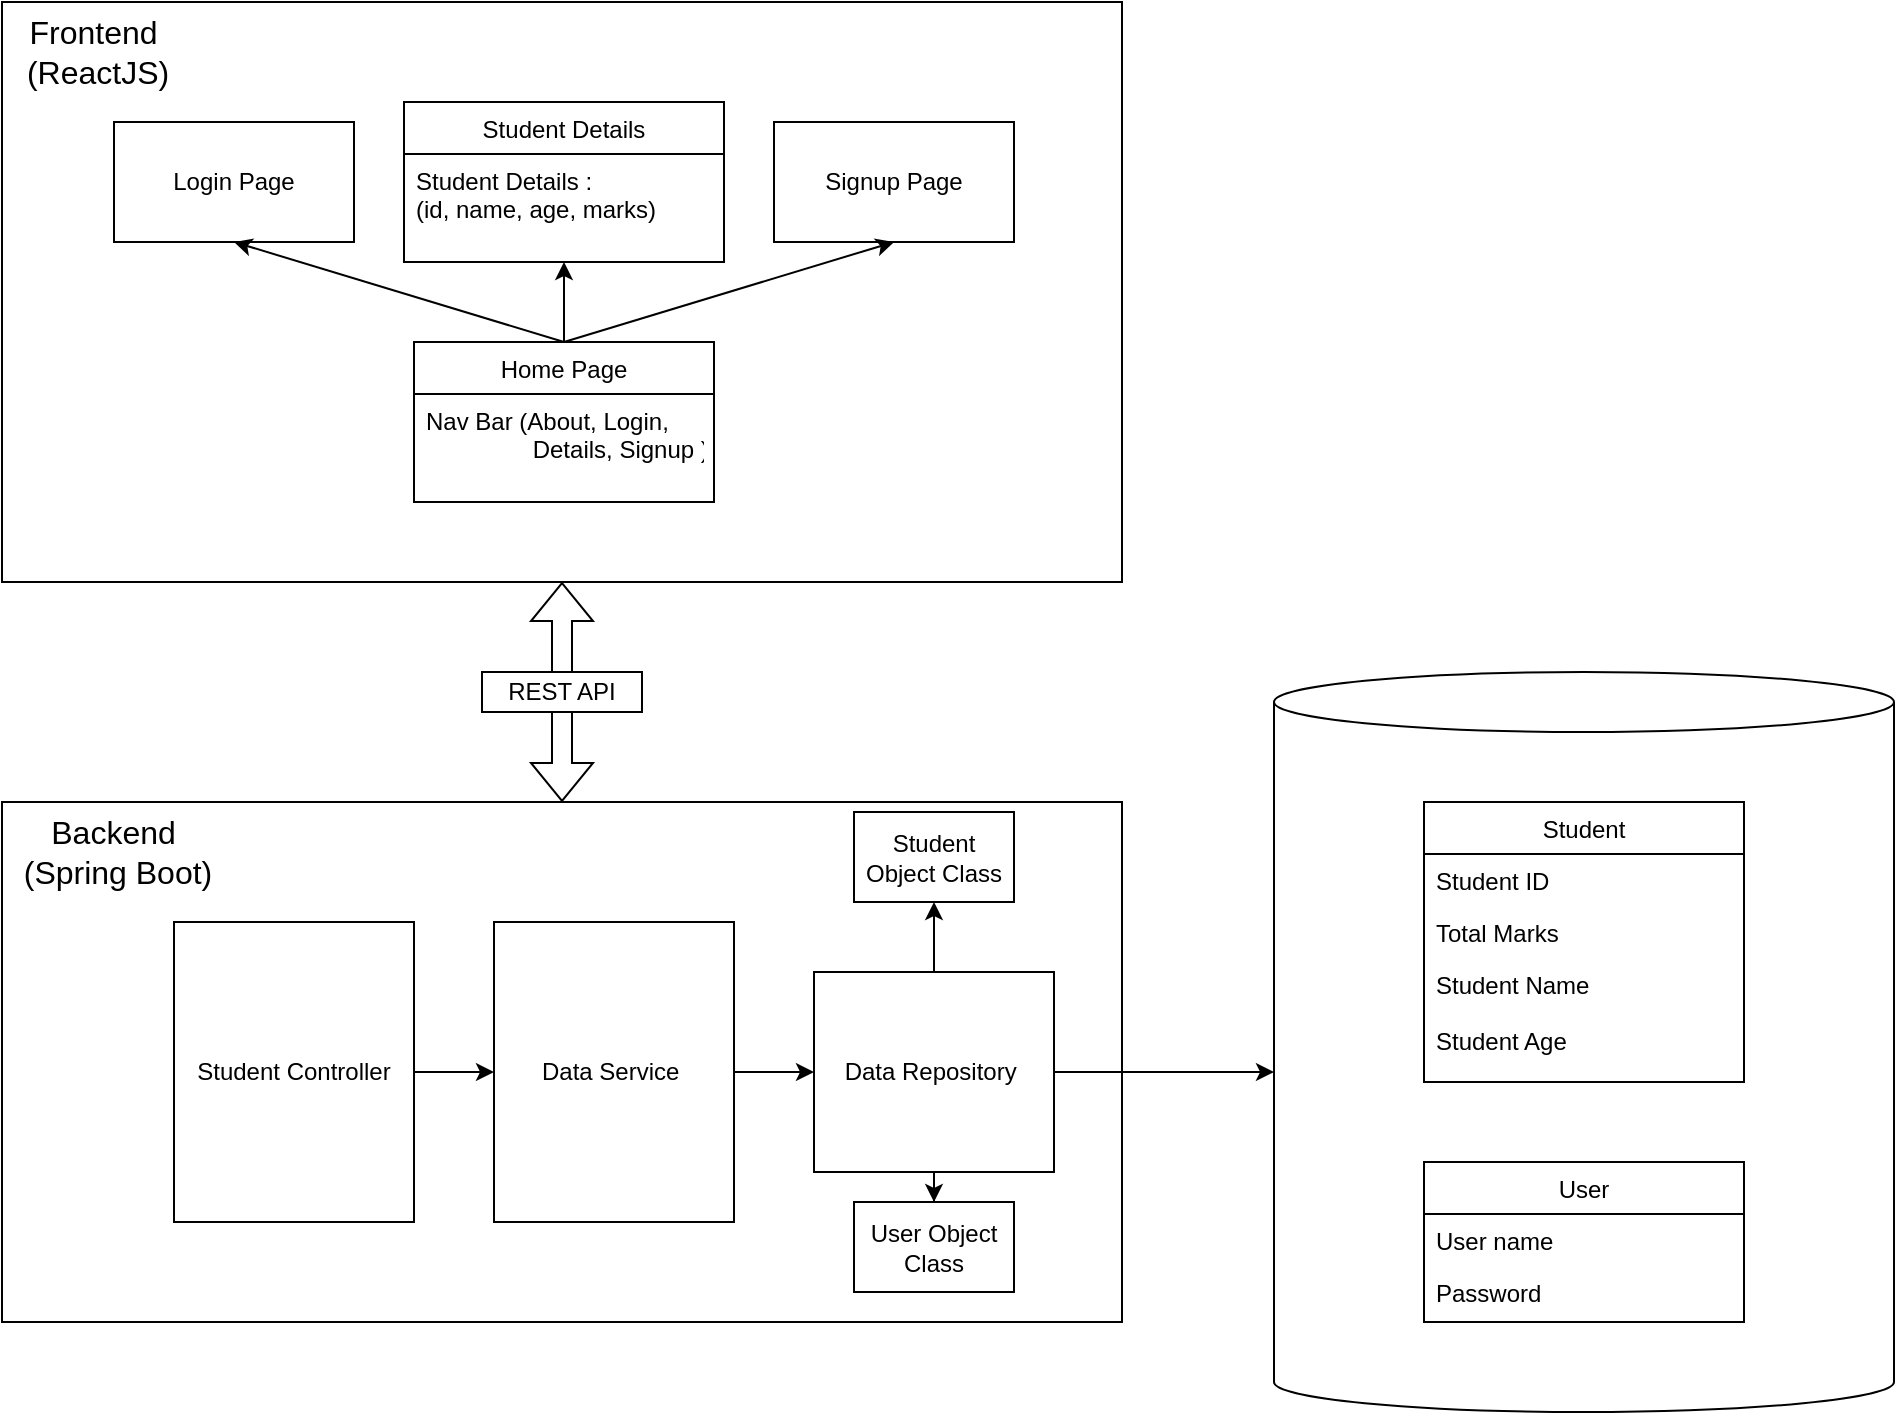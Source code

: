 <mxfile version="24.7.14">
  <diagram id="C5RBs43oDa-KdzZeNtuy" name="Page-1">
    <mxGraphModel dx="1467" dy="1892" grid="1" gridSize="10" guides="1" tooltips="1" connect="1" arrows="1" fold="1" page="1" pageScale="1" pageWidth="827" pageHeight="1169" math="0" shadow="0">
      <root>
        <mxCell id="WIyWlLk6GJQsqaUBKTNV-0" />
        <mxCell id="WIyWlLk6GJQsqaUBKTNV-1" parent="WIyWlLk6GJQsqaUBKTNV-0" />
        <mxCell id="KbAVaOLCOC8fgSEtVhAz-41" value="" style="shape=cylinder3;whiteSpace=wrap;html=1;boundedLbl=1;backgroundOutline=1;size=15;" vertex="1" parent="WIyWlLk6GJQsqaUBKTNV-1">
          <mxGeometry x="770" y="305" width="310" height="370" as="geometry" />
        </mxCell>
        <mxCell id="KbAVaOLCOC8fgSEtVhAz-26" value="" style="rounded=0;whiteSpace=wrap;html=1;" vertex="1" parent="WIyWlLk6GJQsqaUBKTNV-1">
          <mxGeometry x="134" y="-30" width="560" height="290" as="geometry" />
        </mxCell>
        <mxCell id="zkfFHV4jXpPFQw0GAbJ--6" value="Student" style="swimlane;fontStyle=0;align=center;verticalAlign=top;childLayout=stackLayout;horizontal=1;startSize=26;horizontalStack=0;resizeParent=1;resizeLast=0;collapsible=1;marginBottom=0;rounded=0;shadow=0;strokeWidth=1;movable=1;resizable=1;rotatable=1;deletable=1;editable=1;locked=0;connectable=1;" parent="WIyWlLk6GJQsqaUBKTNV-1" vertex="1">
          <mxGeometry x="845" y="370" width="160" height="140" as="geometry">
            <mxRectangle x="130" y="380" width="160" height="26" as="alternateBounds" />
          </mxGeometry>
        </mxCell>
        <mxCell id="zkfFHV4jXpPFQw0GAbJ--7" value="Student ID    " style="text;align=left;verticalAlign=top;spacingLeft=4;spacingRight=4;overflow=hidden;rotatable=1;points=[[0,0.5],[1,0.5]];portConstraint=eastwest;movable=1;resizable=1;deletable=1;editable=1;locked=0;connectable=1;" parent="zkfFHV4jXpPFQw0GAbJ--6" vertex="1">
          <mxGeometry y="26" width="160" height="26" as="geometry" />
        </mxCell>
        <mxCell id="zkfFHV4jXpPFQw0GAbJ--10" value="Total Marks" style="text;align=left;verticalAlign=top;spacingLeft=4;spacingRight=4;overflow=hidden;rotatable=1;points=[[0,0.5],[1,0.5]];portConstraint=eastwest;fontStyle=0;movable=1;resizable=1;deletable=1;editable=1;locked=0;connectable=1;" parent="zkfFHV4jXpPFQw0GAbJ--6" vertex="1">
          <mxGeometry y="52" width="160" height="26" as="geometry" />
        </mxCell>
        <mxCell id="zkfFHV4jXpPFQw0GAbJ--8" value="Student Name" style="text;align=left;verticalAlign=top;spacingLeft=4;spacingRight=4;overflow=hidden;rotatable=1;points=[[0,0.5],[1,0.5]];portConstraint=eastwest;rounded=0;shadow=0;html=0;movable=1;resizable=1;deletable=1;editable=1;locked=0;connectable=1;" parent="zkfFHV4jXpPFQw0GAbJ--6" vertex="1">
          <mxGeometry y="78" width="160" height="28" as="geometry" />
        </mxCell>
        <mxCell id="KbAVaOLCOC8fgSEtVhAz-2" value="Student Age" style="text;align=left;verticalAlign=top;spacingLeft=4;spacingRight=4;overflow=hidden;rotatable=1;points=[[0,0.5],[1,0.5]];portConstraint=eastwest;rounded=0;shadow=0;html=0;movable=1;resizable=1;deletable=1;editable=1;locked=0;connectable=1;" vertex="1" parent="zkfFHV4jXpPFQw0GAbJ--6">
          <mxGeometry y="106" width="160" height="28" as="geometry" />
        </mxCell>
        <mxCell id="KbAVaOLCOC8fgSEtVhAz-4" value="Home Page" style="swimlane;fontStyle=0;align=center;verticalAlign=top;childLayout=stackLayout;horizontal=1;startSize=26;horizontalStack=0;resizeParent=1;resizeLast=0;collapsible=1;marginBottom=0;rounded=0;shadow=0;strokeWidth=1;movable=1;resizable=1;rotatable=1;deletable=1;editable=1;locked=0;connectable=1;" vertex="1" parent="WIyWlLk6GJQsqaUBKTNV-1">
          <mxGeometry x="340" y="140" width="150" height="80" as="geometry">
            <mxRectangle x="130" y="380" width="160" height="26" as="alternateBounds" />
          </mxGeometry>
        </mxCell>
        <mxCell id="KbAVaOLCOC8fgSEtVhAz-5" value="Nav Bar (About, Login, &#xa;                Details, Signup )" style="text;align=left;verticalAlign=top;spacingLeft=4;spacingRight=4;overflow=hidden;rotatable=1;points=[[0,0.5],[1,0.5]];portConstraint=eastwest;movable=1;resizable=1;deletable=1;editable=1;locked=0;connectable=1;" vertex="1" parent="KbAVaOLCOC8fgSEtVhAz-4">
          <mxGeometry y="26" width="150" height="54" as="geometry" />
        </mxCell>
        <mxCell id="KbAVaOLCOC8fgSEtVhAz-9" value="Login Page" style="rounded=0;whiteSpace=wrap;html=1;" vertex="1" parent="WIyWlLk6GJQsqaUBKTNV-1">
          <mxGeometry x="190" y="30" width="120" height="60" as="geometry" />
        </mxCell>
        <mxCell id="KbAVaOLCOC8fgSEtVhAz-10" value="Signup Page" style="rounded=0;whiteSpace=wrap;html=1;" vertex="1" parent="WIyWlLk6GJQsqaUBKTNV-1">
          <mxGeometry x="520" y="30" width="120" height="60" as="geometry" />
        </mxCell>
        <mxCell id="KbAVaOLCOC8fgSEtVhAz-16" value="" style="endArrow=classic;html=1;rounded=0;entryX=0.5;entryY=1;entryDx=0;entryDy=0;exitX=0.5;exitY=0;exitDx=0;exitDy=0;" edge="1" parent="WIyWlLk6GJQsqaUBKTNV-1" source="KbAVaOLCOC8fgSEtVhAz-4" target="KbAVaOLCOC8fgSEtVhAz-9">
          <mxGeometry width="50" height="50" relative="1" as="geometry">
            <mxPoint x="90" y="200" as="sourcePoint" />
            <mxPoint x="140" y="150" as="targetPoint" />
          </mxGeometry>
        </mxCell>
        <mxCell id="KbAVaOLCOC8fgSEtVhAz-17" value="" style="endArrow=classic;html=1;rounded=0;exitX=0.5;exitY=0;exitDx=0;exitDy=0;entryX=0.5;entryY=1;entryDx=0;entryDy=0;" edge="1" parent="WIyWlLk6GJQsqaUBKTNV-1" source="KbAVaOLCOC8fgSEtVhAz-4" target="KbAVaOLCOC8fgSEtVhAz-10">
          <mxGeometry width="50" height="50" relative="1" as="geometry">
            <mxPoint x="120" y="180" as="sourcePoint" />
            <mxPoint x="170" y="130" as="targetPoint" />
          </mxGeometry>
        </mxCell>
        <mxCell id="KbAVaOLCOC8fgSEtVhAz-19" value="Student Details" style="swimlane;fontStyle=0;align=center;verticalAlign=top;childLayout=stackLayout;horizontal=1;startSize=26;horizontalStack=0;resizeParent=1;resizeLast=0;collapsible=1;marginBottom=0;rounded=0;shadow=0;strokeWidth=1;movable=1;resizable=1;rotatable=1;deletable=1;editable=1;locked=0;connectable=1;" vertex="1" parent="WIyWlLk6GJQsqaUBKTNV-1">
          <mxGeometry x="335" y="20" width="160" height="80" as="geometry">
            <mxRectangle x="130" y="380" width="160" height="26" as="alternateBounds" />
          </mxGeometry>
        </mxCell>
        <mxCell id="KbAVaOLCOC8fgSEtVhAz-20" value="Student Details : &#xa;(id, name, age, marks)" style="text;align=left;verticalAlign=top;spacingLeft=4;spacingRight=4;overflow=hidden;rotatable=1;points=[[0,0.5],[1,0.5]];portConstraint=eastwest;movable=1;resizable=1;deletable=1;editable=1;locked=0;connectable=1;" vertex="1" parent="KbAVaOLCOC8fgSEtVhAz-19">
          <mxGeometry y="26" width="160" height="44" as="geometry" />
        </mxCell>
        <mxCell id="KbAVaOLCOC8fgSEtVhAz-24" value="" style="endArrow=classic;html=1;rounded=0;entryX=0.5;entryY=1;entryDx=0;entryDy=0;exitX=0.5;exitY=0;exitDx=0;exitDy=0;" edge="1" parent="WIyWlLk6GJQsqaUBKTNV-1" source="KbAVaOLCOC8fgSEtVhAz-4" target="KbAVaOLCOC8fgSEtVhAz-19">
          <mxGeometry width="50" height="50" relative="1" as="geometry">
            <mxPoint x="470" y="190" as="sourcePoint" />
            <mxPoint x="520" y="140" as="targetPoint" />
          </mxGeometry>
        </mxCell>
        <mxCell id="KbAVaOLCOC8fgSEtVhAz-27" value="&lt;font style=&quot;font-size: 16px;&quot;&gt;Frontend&amp;nbsp;&lt;/font&gt;&lt;div style=&quot;font-size: 16px;&quot;&gt;&lt;font style=&quot;font-size: 16px;&quot;&gt;(ReactJS&lt;span style=&quot;background-color: initial;&quot;&gt;)&lt;/span&gt;&lt;/font&gt;&lt;/div&gt;" style="text;html=1;align=center;verticalAlign=middle;whiteSpace=wrap;rounded=0;" vertex="1" parent="WIyWlLk6GJQsqaUBKTNV-1">
          <mxGeometry x="134" y="-30" width="96" height="50" as="geometry" />
        </mxCell>
        <mxCell id="KbAVaOLCOC8fgSEtVhAz-28" value="" style="rounded=0;whiteSpace=wrap;html=1;" vertex="1" parent="WIyWlLk6GJQsqaUBKTNV-1">
          <mxGeometry x="134" y="370" width="560" height="260" as="geometry" />
        </mxCell>
        <mxCell id="KbAVaOLCOC8fgSEtVhAz-30" value="&lt;font style=&quot;font-size: 16px;&quot;&gt;Backend&amp;nbsp;&lt;/font&gt;&lt;div style=&quot;font-size: 16px;&quot;&gt;&lt;font style=&quot;font-size: 16px;&quot;&gt;(Spring Boot&lt;span style=&quot;background-color: initial;&quot;&gt;)&lt;/span&gt;&lt;/font&gt;&lt;/div&gt;" style="text;html=1;align=center;verticalAlign=middle;whiteSpace=wrap;rounded=0;" vertex="1" parent="WIyWlLk6GJQsqaUBKTNV-1">
          <mxGeometry x="134" y="370" width="116" height="50" as="geometry" />
        </mxCell>
        <mxCell id="KbAVaOLCOC8fgSEtVhAz-31" value="Student Object Class" style="rounded=0;whiteSpace=wrap;html=1;" vertex="1" parent="WIyWlLk6GJQsqaUBKTNV-1">
          <mxGeometry x="560" y="375" width="80" height="45" as="geometry" />
        </mxCell>
        <mxCell id="KbAVaOLCOC8fgSEtVhAz-48" value="" style="edgeStyle=orthogonalEdgeStyle;rounded=0;orthogonalLoop=1;jettySize=auto;html=1;" edge="1" parent="WIyWlLk6GJQsqaUBKTNV-1" source="KbAVaOLCOC8fgSEtVhAz-32" target="KbAVaOLCOC8fgSEtVhAz-33">
          <mxGeometry relative="1" as="geometry" />
        </mxCell>
        <mxCell id="KbAVaOLCOC8fgSEtVhAz-32" value="Data Service&amp;nbsp;" style="rounded=0;whiteSpace=wrap;html=1;" vertex="1" parent="WIyWlLk6GJQsqaUBKTNV-1">
          <mxGeometry x="380" y="430" width="120" height="150" as="geometry" />
        </mxCell>
        <mxCell id="KbAVaOLCOC8fgSEtVhAz-43" value="" style="edgeStyle=orthogonalEdgeStyle;rounded=0;orthogonalLoop=1;jettySize=auto;html=1;" edge="1" parent="WIyWlLk6GJQsqaUBKTNV-1" source="KbAVaOLCOC8fgSEtVhAz-33" target="KbAVaOLCOC8fgSEtVhAz-31">
          <mxGeometry relative="1" as="geometry" />
        </mxCell>
        <mxCell id="KbAVaOLCOC8fgSEtVhAz-44" value="" style="edgeStyle=orthogonalEdgeStyle;rounded=0;orthogonalLoop=1;jettySize=auto;html=1;" edge="1" parent="WIyWlLk6GJQsqaUBKTNV-1" source="KbAVaOLCOC8fgSEtVhAz-33" target="KbAVaOLCOC8fgSEtVhAz-42">
          <mxGeometry relative="1" as="geometry" />
        </mxCell>
        <mxCell id="KbAVaOLCOC8fgSEtVhAz-33" value="Data Repository&amp;nbsp;" style="rounded=0;whiteSpace=wrap;html=1;" vertex="1" parent="WIyWlLk6GJQsqaUBKTNV-1">
          <mxGeometry x="540" y="455" width="120" height="100" as="geometry" />
        </mxCell>
        <mxCell id="KbAVaOLCOC8fgSEtVhAz-47" value="" style="edgeStyle=orthogonalEdgeStyle;rounded=0;orthogonalLoop=1;jettySize=auto;html=1;" edge="1" parent="WIyWlLk6GJQsqaUBKTNV-1" source="KbAVaOLCOC8fgSEtVhAz-34" target="KbAVaOLCOC8fgSEtVhAz-32">
          <mxGeometry relative="1" as="geometry" />
        </mxCell>
        <mxCell id="KbAVaOLCOC8fgSEtVhAz-34" value="Student Controller" style="rounded=0;whiteSpace=wrap;html=1;" vertex="1" parent="WIyWlLk6GJQsqaUBKTNV-1">
          <mxGeometry x="220" y="430" width="120" height="150" as="geometry" />
        </mxCell>
        <mxCell id="KbAVaOLCOC8fgSEtVhAz-36" value="User" style="swimlane;fontStyle=0;align=center;verticalAlign=top;childLayout=stackLayout;horizontal=1;startSize=26;horizontalStack=0;resizeParent=1;resizeLast=0;collapsible=1;marginBottom=0;rounded=0;shadow=0;strokeWidth=1;movable=1;resizable=1;rotatable=1;deletable=1;editable=1;locked=0;connectable=1;" vertex="1" parent="WIyWlLk6GJQsqaUBKTNV-1">
          <mxGeometry x="845" y="550" width="160" height="80" as="geometry">
            <mxRectangle x="130" y="380" width="160" height="26" as="alternateBounds" />
          </mxGeometry>
        </mxCell>
        <mxCell id="KbAVaOLCOC8fgSEtVhAz-37" value="User name" style="text;align=left;verticalAlign=top;spacingLeft=4;spacingRight=4;overflow=hidden;rotatable=1;points=[[0,0.5],[1,0.5]];portConstraint=eastwest;movable=1;resizable=1;deletable=1;editable=1;locked=0;connectable=1;" vertex="1" parent="KbAVaOLCOC8fgSEtVhAz-36">
          <mxGeometry y="26" width="160" height="26" as="geometry" />
        </mxCell>
        <mxCell id="KbAVaOLCOC8fgSEtVhAz-38" value="Password" style="text;align=left;verticalAlign=top;spacingLeft=4;spacingRight=4;overflow=hidden;rotatable=1;points=[[0,0.5],[1,0.5]];portConstraint=eastwest;fontStyle=0;movable=1;resizable=1;deletable=1;editable=1;locked=0;connectable=1;" vertex="1" parent="KbAVaOLCOC8fgSEtVhAz-36">
          <mxGeometry y="52" width="160" height="26" as="geometry" />
        </mxCell>
        <mxCell id="KbAVaOLCOC8fgSEtVhAz-42" value="User Object Class" style="rounded=0;whiteSpace=wrap;html=1;" vertex="1" parent="WIyWlLk6GJQsqaUBKTNV-1">
          <mxGeometry x="560" y="570" width="80" height="45" as="geometry" />
        </mxCell>
        <mxCell id="KbAVaOLCOC8fgSEtVhAz-45" style="edgeStyle=orthogonalEdgeStyle;rounded=0;orthogonalLoop=1;jettySize=auto;html=1;" edge="1" parent="WIyWlLk6GJQsqaUBKTNV-1" source="KbAVaOLCOC8fgSEtVhAz-33">
          <mxGeometry relative="1" as="geometry">
            <mxPoint x="770" y="505" as="targetPoint" />
            <Array as="points">
              <mxPoint x="770" y="505" />
            </Array>
          </mxGeometry>
        </mxCell>
        <mxCell id="KbAVaOLCOC8fgSEtVhAz-49" value="" style="shape=flexArrow;endArrow=classic;startArrow=classic;html=1;rounded=0;entryX=0.5;entryY=1;entryDx=0;entryDy=0;" edge="1" parent="WIyWlLk6GJQsqaUBKTNV-1" target="KbAVaOLCOC8fgSEtVhAz-26">
          <mxGeometry width="100" height="100" relative="1" as="geometry">
            <mxPoint x="414" y="370" as="sourcePoint" />
            <mxPoint x="408" y="260" as="targetPoint" />
          </mxGeometry>
        </mxCell>
        <mxCell id="KbAVaOLCOC8fgSEtVhAz-50" value="REST API" style="rounded=0;whiteSpace=wrap;html=1;" vertex="1" parent="WIyWlLk6GJQsqaUBKTNV-1">
          <mxGeometry x="374" y="305" width="80" height="20" as="geometry" />
        </mxCell>
      </root>
    </mxGraphModel>
  </diagram>
</mxfile>
